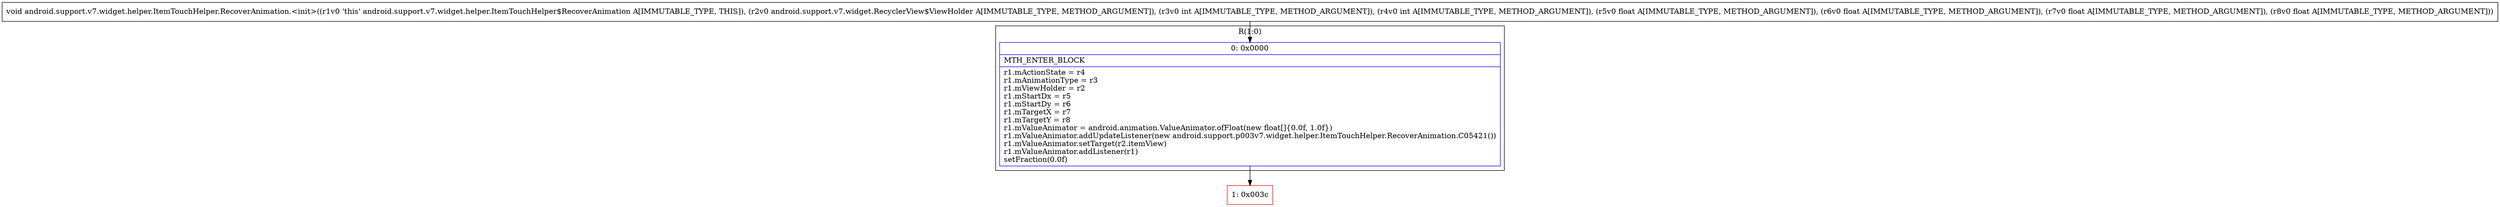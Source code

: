 digraph "CFG forandroid.support.v7.widget.helper.ItemTouchHelper.RecoverAnimation.\<init\>(Landroid\/support\/v7\/widget\/RecyclerView$ViewHolder;IIFFFF)V" {
subgraph cluster_Region_598799458 {
label = "R(1:0)";
node [shape=record,color=blue];
Node_0 [shape=record,label="{0\:\ 0x0000|MTH_ENTER_BLOCK\l|r1.mActionState = r4\lr1.mAnimationType = r3\lr1.mViewHolder = r2\lr1.mStartDx = r5\lr1.mStartDy = r6\lr1.mTargetX = r7\lr1.mTargetY = r8\lr1.mValueAnimator = android.animation.ValueAnimator.ofFloat(new float[]\{0.0f, 1.0f\})\lr1.mValueAnimator.addUpdateListener(new android.support.p003v7.widget.helper.ItemTouchHelper.RecoverAnimation.C05421())\lr1.mValueAnimator.setTarget(r2.itemView)\lr1.mValueAnimator.addListener(r1)\lsetFraction(0.0f)\l}"];
}
Node_1 [shape=record,color=red,label="{1\:\ 0x003c}"];
MethodNode[shape=record,label="{void android.support.v7.widget.helper.ItemTouchHelper.RecoverAnimation.\<init\>((r1v0 'this' android.support.v7.widget.helper.ItemTouchHelper$RecoverAnimation A[IMMUTABLE_TYPE, THIS]), (r2v0 android.support.v7.widget.RecyclerView$ViewHolder A[IMMUTABLE_TYPE, METHOD_ARGUMENT]), (r3v0 int A[IMMUTABLE_TYPE, METHOD_ARGUMENT]), (r4v0 int A[IMMUTABLE_TYPE, METHOD_ARGUMENT]), (r5v0 float A[IMMUTABLE_TYPE, METHOD_ARGUMENT]), (r6v0 float A[IMMUTABLE_TYPE, METHOD_ARGUMENT]), (r7v0 float A[IMMUTABLE_TYPE, METHOD_ARGUMENT]), (r8v0 float A[IMMUTABLE_TYPE, METHOD_ARGUMENT])) }"];
MethodNode -> Node_0;
Node_0 -> Node_1;
}

